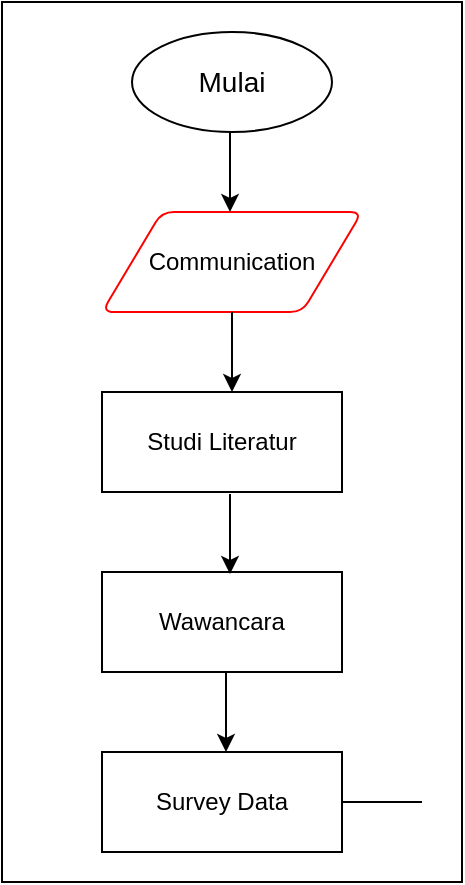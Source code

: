 <mxfile version="14.4.4" type="github">
  <diagram id="C5RBs43oDa-KdzZeNtuy" name="Page-1">
    <mxGraphModel dx="1038" dy="580" grid="1" gridSize="10" guides="1" tooltips="1" connect="1" arrows="1" fold="1" page="1" pageScale="1" pageWidth="827" pageHeight="1169" math="0" shadow="0">
      <root>
        <mxCell id="WIyWlLk6GJQsqaUBKTNV-0" />
        <mxCell id="WIyWlLk6GJQsqaUBKTNV-1" parent="WIyWlLk6GJQsqaUBKTNV-0" />
        <mxCell id="MSRH_W2eOpgHIcCz4gp--0" value="&lt;font style=&quot;font-size: 14px&quot;&gt;Mulai&lt;/font&gt;" style="ellipse;whiteSpace=wrap;html=1;" parent="WIyWlLk6GJQsqaUBKTNV-1" vertex="1">
          <mxGeometry x="315" y="120" width="100" height="50" as="geometry" />
        </mxCell>
        <mxCell id="s5E6qmPtNKTOoF-3VhxX-0" value="Communication" style="shape=parallelogram;html=1;strokeWidth=1;perimeter=parallelogramPerimeter;whiteSpace=wrap;rounded=1;arcSize=12;size=0.23;strokeColor=#FF0000;" vertex="1" parent="WIyWlLk6GJQsqaUBKTNV-1">
          <mxGeometry x="300" y="210" width="130" height="50" as="geometry" />
        </mxCell>
        <mxCell id="s5E6qmPtNKTOoF-3VhxX-1" value="Studi Literatur" style="rounded=0;whiteSpace=wrap;html=1;strokeWidth=1;" vertex="1" parent="WIyWlLk6GJQsqaUBKTNV-1">
          <mxGeometry x="300" y="300" width="120" height="50" as="geometry" />
        </mxCell>
        <mxCell id="s5E6qmPtNKTOoF-3VhxX-2" value="Wawancara" style="rounded=0;whiteSpace=wrap;html=1;strokeWidth=1;" vertex="1" parent="WIyWlLk6GJQsqaUBKTNV-1">
          <mxGeometry x="300" y="390" width="120" height="50" as="geometry" />
        </mxCell>
        <mxCell id="s5E6qmPtNKTOoF-3VhxX-3" value="Survey Data" style="rounded=0;whiteSpace=wrap;html=1;strokeWidth=1;" vertex="1" parent="WIyWlLk6GJQsqaUBKTNV-1">
          <mxGeometry x="300" y="480" width="120" height="50" as="geometry" />
        </mxCell>
        <mxCell id="s5E6qmPtNKTOoF-3VhxX-6" value="" style="endArrow=classic;html=1;exitX=0.5;exitY=1;exitDx=0;exitDy=0;entryX=0.5;entryY=0;entryDx=0;entryDy=0;" edge="1" parent="WIyWlLk6GJQsqaUBKTNV-1">
          <mxGeometry width="50" height="50" relative="1" as="geometry">
            <mxPoint x="364" y="170" as="sourcePoint" />
            <mxPoint x="364" y="210" as="targetPoint" />
          </mxGeometry>
        </mxCell>
        <mxCell id="s5E6qmPtNKTOoF-3VhxX-7" value="" style="endArrow=classic;html=1;exitX=0.5;exitY=1;exitDx=0;exitDy=0;" edge="1" parent="WIyWlLk6GJQsqaUBKTNV-1" source="s5E6qmPtNKTOoF-3VhxX-0">
          <mxGeometry width="50" height="50" relative="1" as="geometry">
            <mxPoint x="365" y="300" as="sourcePoint" />
            <mxPoint x="365" y="300" as="targetPoint" />
          </mxGeometry>
        </mxCell>
        <mxCell id="s5E6qmPtNKTOoF-3VhxX-8" value="" style="endArrow=classic;html=1;exitX=0.5;exitY=1;exitDx=0;exitDy=0;" edge="1" parent="WIyWlLk6GJQsqaUBKTNV-1">
          <mxGeometry width="50" height="50" relative="1" as="geometry">
            <mxPoint x="364" y="351" as="sourcePoint" />
            <mxPoint x="364" y="391" as="targetPoint" />
          </mxGeometry>
        </mxCell>
        <mxCell id="s5E6qmPtNKTOoF-3VhxX-9" value="" style="endArrow=classic;html=1;exitX=0.5;exitY=1;exitDx=0;exitDy=0;" edge="1" parent="WIyWlLk6GJQsqaUBKTNV-1">
          <mxGeometry width="50" height="50" relative="1" as="geometry">
            <mxPoint x="362" y="440" as="sourcePoint" />
            <mxPoint x="362" y="480" as="targetPoint" />
          </mxGeometry>
        </mxCell>
        <mxCell id="s5E6qmPtNKTOoF-3VhxX-10" value="" style="endArrow=none;html=1;exitX=1;exitY=0.5;exitDx=0;exitDy=0;" edge="1" parent="WIyWlLk6GJQsqaUBKTNV-1" source="s5E6qmPtNKTOoF-3VhxX-3">
          <mxGeometry width="50" height="50" relative="1" as="geometry">
            <mxPoint x="390" y="330" as="sourcePoint" />
            <mxPoint x="460" y="505" as="targetPoint" />
          </mxGeometry>
        </mxCell>
        <mxCell id="s5E6qmPtNKTOoF-3VhxX-11" value="" style="rounded=0;whiteSpace=wrap;html=1;strokeWidth=1;" vertex="1" parent="WIyWlLk6GJQsqaUBKTNV-1">
          <mxGeometry x="260" y="115" width="230" height="440" as="geometry" />
        </mxCell>
        <mxCell id="s5E6qmPtNKTOoF-3VhxX-12" value="&lt;font style=&quot;font-size: 14px&quot;&gt;Mulai&lt;/font&gt;" style="ellipse;whiteSpace=wrap;html=1;" vertex="1" parent="WIyWlLk6GJQsqaUBKTNV-1">
          <mxGeometry x="325" y="130" width="100" height="50" as="geometry" />
        </mxCell>
        <mxCell id="s5E6qmPtNKTOoF-3VhxX-13" value="Communication" style="shape=parallelogram;html=1;strokeWidth=1;perimeter=parallelogramPerimeter;whiteSpace=wrap;rounded=1;arcSize=12;size=0.23;strokeColor=#FF0000;" vertex="1" parent="WIyWlLk6GJQsqaUBKTNV-1">
          <mxGeometry x="310" y="220" width="130" height="50" as="geometry" />
        </mxCell>
        <mxCell id="s5E6qmPtNKTOoF-3VhxX-14" value="Studi Literatur" style="rounded=0;whiteSpace=wrap;html=1;strokeWidth=1;" vertex="1" parent="WIyWlLk6GJQsqaUBKTNV-1">
          <mxGeometry x="310" y="310" width="120" height="50" as="geometry" />
        </mxCell>
        <mxCell id="s5E6qmPtNKTOoF-3VhxX-15" value="Wawancara" style="rounded=0;whiteSpace=wrap;html=1;strokeWidth=1;" vertex="1" parent="WIyWlLk6GJQsqaUBKTNV-1">
          <mxGeometry x="310" y="400" width="120" height="50" as="geometry" />
        </mxCell>
        <mxCell id="s5E6qmPtNKTOoF-3VhxX-16" value="Survey Data" style="rounded=0;whiteSpace=wrap;html=1;strokeWidth=1;" vertex="1" parent="WIyWlLk6GJQsqaUBKTNV-1">
          <mxGeometry x="310" y="490" width="120" height="50" as="geometry" />
        </mxCell>
        <mxCell id="s5E6qmPtNKTOoF-3VhxX-17" value="" style="endArrow=classic;html=1;exitX=0.5;exitY=1;exitDx=0;exitDy=0;entryX=0.5;entryY=0;entryDx=0;entryDy=0;" edge="1" parent="WIyWlLk6GJQsqaUBKTNV-1">
          <mxGeometry width="50" height="50" relative="1" as="geometry">
            <mxPoint x="374" y="180" as="sourcePoint" />
            <mxPoint x="374" y="220" as="targetPoint" />
          </mxGeometry>
        </mxCell>
        <mxCell id="s5E6qmPtNKTOoF-3VhxX-18" value="" style="endArrow=classic;html=1;exitX=0.5;exitY=1;exitDx=0;exitDy=0;" edge="1" parent="WIyWlLk6GJQsqaUBKTNV-1" source="s5E6qmPtNKTOoF-3VhxX-13">
          <mxGeometry width="50" height="50" relative="1" as="geometry">
            <mxPoint x="375" y="310" as="sourcePoint" />
            <mxPoint x="375" y="310" as="targetPoint" />
          </mxGeometry>
        </mxCell>
        <mxCell id="s5E6qmPtNKTOoF-3VhxX-19" value="" style="endArrow=classic;html=1;exitX=0.5;exitY=1;exitDx=0;exitDy=0;" edge="1" parent="WIyWlLk6GJQsqaUBKTNV-1">
          <mxGeometry width="50" height="50" relative="1" as="geometry">
            <mxPoint x="374" y="361" as="sourcePoint" />
            <mxPoint x="374" y="401" as="targetPoint" />
          </mxGeometry>
        </mxCell>
        <mxCell id="s5E6qmPtNKTOoF-3VhxX-20" value="" style="endArrow=classic;html=1;exitX=0.5;exitY=1;exitDx=0;exitDy=0;" edge="1" parent="WIyWlLk6GJQsqaUBKTNV-1">
          <mxGeometry width="50" height="50" relative="1" as="geometry">
            <mxPoint x="372" y="450" as="sourcePoint" />
            <mxPoint x="372" y="490" as="targetPoint" />
          </mxGeometry>
        </mxCell>
        <mxCell id="s5E6qmPtNKTOoF-3VhxX-21" value="" style="endArrow=none;html=1;exitX=1;exitY=0.5;exitDx=0;exitDy=0;" edge="1" parent="WIyWlLk6GJQsqaUBKTNV-1" source="s5E6qmPtNKTOoF-3VhxX-16">
          <mxGeometry width="50" height="50" relative="1" as="geometry">
            <mxPoint x="400" y="340" as="sourcePoint" />
            <mxPoint x="470" y="515" as="targetPoint" />
          </mxGeometry>
        </mxCell>
      </root>
    </mxGraphModel>
  </diagram>
</mxfile>
